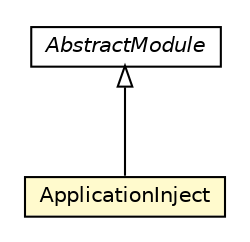 #!/usr/local/bin/dot
#
# Class diagram 
# Generated by UMLGraph version 5.1 (http://www.umlgraph.org/)
#

digraph G {
	edge [fontname="Helvetica",fontsize=10,labelfontname="Helvetica",labelfontsize=10];
	node [fontname="Helvetica",fontsize=10,shape=plaintext];
	nodesep=0.25;
	ranksep=0.5;
	// com.connectlife.coreserver.ApplicationInject
	c796 [label=<<table title="com.connectlife.coreserver.ApplicationInject" border="0" cellborder="1" cellspacing="0" cellpadding="2" port="p" bgcolor="lemonChiffon" href="./ApplicationInject.html">
		<tr><td><table border="0" cellspacing="0" cellpadding="1">
<tr><td align="center" balign="center"> ApplicationInject </td></tr>
		</table></td></tr>
		</table>>, fontname="Helvetica", fontcolor="black", fontsize=10.0];
	//com.connectlife.coreserver.ApplicationInject extends com.google.inject.AbstractModule
	c831:p -> c796:p [dir=back,arrowtail=empty];
	// com.google.inject.AbstractModule
	c831 [label=<<table title="com.google.inject.AbstractModule" border="0" cellborder="1" cellspacing="0" cellpadding="2" port="p" href="http://java.sun.com/j2se/1.4.2/docs/api/com/google/inject/AbstractModule.html">
		<tr><td><table border="0" cellspacing="0" cellpadding="1">
<tr><td align="center" balign="center"><font face="Helvetica-Oblique"> AbstractModule </font></td></tr>
		</table></td></tr>
		</table>>, fontname="Helvetica", fontcolor="black", fontsize=10.0];
}


